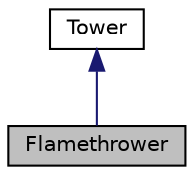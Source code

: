 digraph "Flamethrower"
{
 // LATEX_PDF_SIZE
  edge [fontname="Helvetica",fontsize="10",labelfontname="Helvetica",labelfontsize="10"];
  node [fontname="Helvetica",fontsize="10",shape=record];
  Node1 [label="Flamethrower",height=0.2,width=0.4,color="black", fillcolor="grey75", style="filled", fontcolor="black",tooltip="Flamethrower class."];
  Node2 -> Node1 [dir="back",color="midnightblue",fontsize="10",style="solid",fontname="Helvetica"];
  Node2 [label="Tower",height=0.2,width=0.4,color="black", fillcolor="white", style="filled",URL="$classTower.html",tooltip="Class for towers that defend against the enemies."];
}
